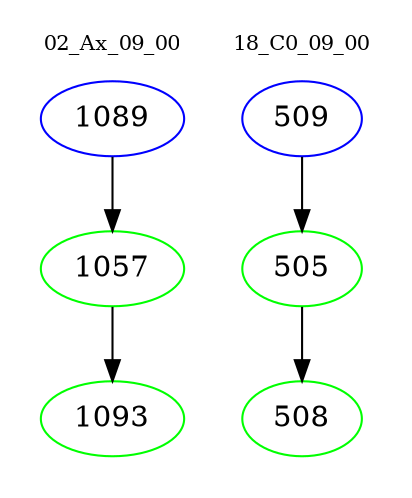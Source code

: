digraph{
subgraph cluster_0 {
color = white
label = "02_Ax_09_00";
fontsize=10;
T0_1089 [label="1089", color="blue"]
T0_1089 -> T0_1057 [color="black"]
T0_1057 [label="1057", color="green"]
T0_1057 -> T0_1093 [color="black"]
T0_1093 [label="1093", color="green"]
}
subgraph cluster_1 {
color = white
label = "18_C0_09_00";
fontsize=10;
T1_509 [label="509", color="blue"]
T1_509 -> T1_505 [color="black"]
T1_505 [label="505", color="green"]
T1_505 -> T1_508 [color="black"]
T1_508 [label="508", color="green"]
}
}
